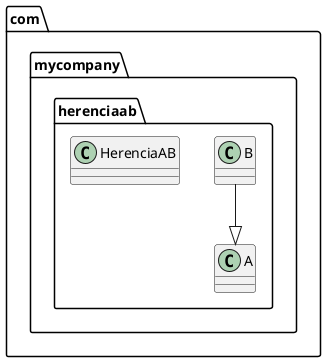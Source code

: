 @startuml
class com.mycompany.herenciaab.A
class com.mycompany.herenciaab.B
class com.mycompany.herenciaab.HerenciaAB
com.mycompany.herenciaab.B --|> com.mycompany.herenciaab.A
@enduml